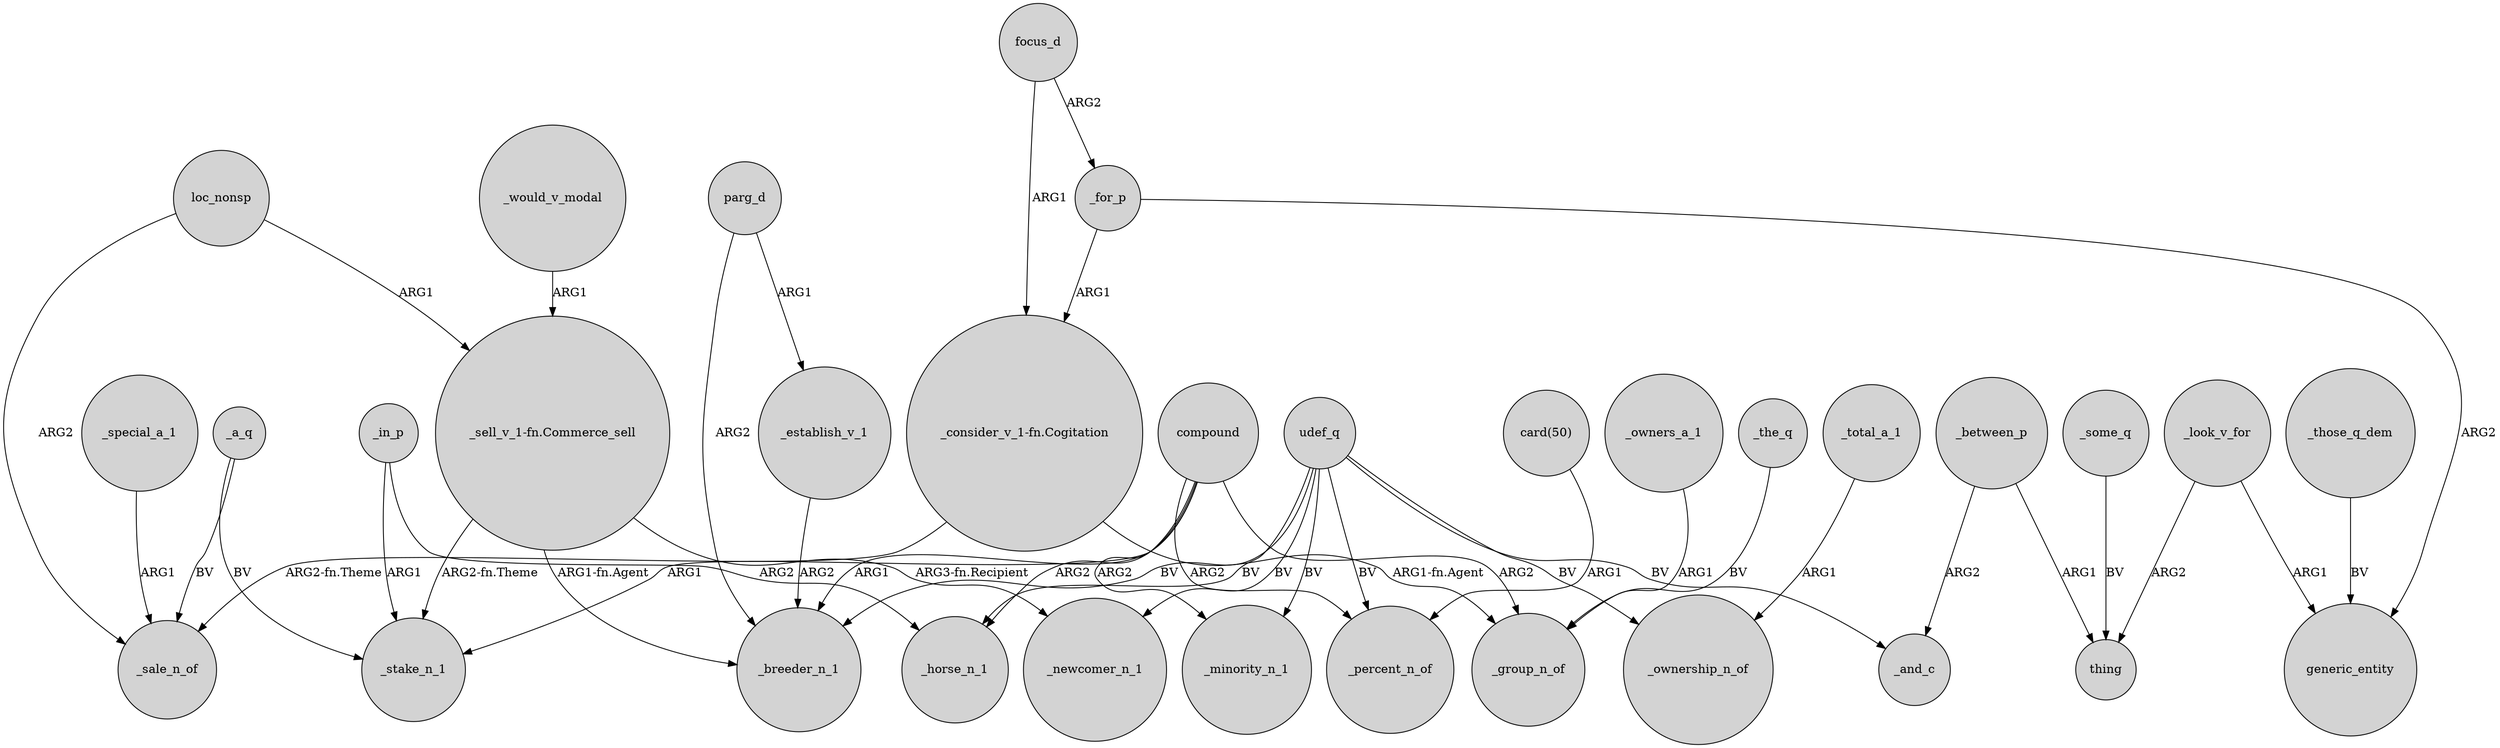 digraph {
	node [shape=circle style=filled]
	_a_q -> _sale_n_of [label=BV]
	_a_q -> _stake_n_1 [label=BV]
	loc_nonsp -> _sale_n_of [label=ARG2]
	compound -> _breeder_n_1 [label=ARG1]
	_in_p -> _horse_n_1 [label=ARG2]
	udef_q -> _newcomer_n_1 [label=BV]
	_some_q -> thing [label=BV]
	udef_q -> _minority_n_1 [label=BV]
	"_sell_v_1-fn.Commerce_sell" -> _newcomer_n_1 [label="ARG3-fn.Recipient"]
	focus_d -> "_consider_v_1-fn.Cogitation" [label=ARG1]
	"_consider_v_1-fn.Cogitation" -> _group_n_of [label="ARG1-fn.Agent"]
	_for_p -> generic_entity [label=ARG2]
	_total_a_1 -> _ownership_n_of [label=ARG1]
	_the_q -> _group_n_of [label=BV]
	_owners_a_1 -> _group_n_of [label=ARG1]
	_would_v_modal -> "_sell_v_1-fn.Commerce_sell" [label=ARG1]
	compound -> _percent_n_of [label=ARG2]
	focus_d -> _for_p [label=ARG2]
	parg_d -> _establish_v_1 [label=ARG1]
	udef_q -> _breeder_n_1 [label=BV]
	_in_p -> _stake_n_1 [label=ARG1]
	_between_p -> thing [label=ARG1]
	compound -> _horse_n_1 [label=ARG2]
	udef_q -> _ownership_n_of [label=BV]
	"card(50)" -> _percent_n_of [label=ARG1]
	"_sell_v_1-fn.Commerce_sell" -> _breeder_n_1 [label="ARG1-fn.Agent"]
	compound -> _minority_n_1 [label=ARG2]
	_between_p -> _and_c [label=ARG2]
	_establish_v_1 -> _breeder_n_1 [label=ARG2]
	"_consider_v_1-fn.Cogitation" -> _sale_n_of [label="ARG2-fn.Theme"]
	compound -> _stake_n_1 [label=ARG1]
	_for_p -> "_consider_v_1-fn.Cogitation" [label=ARG1]
	udef_q -> _horse_n_1 [label=BV]
	udef_q -> _percent_n_of [label=BV]
	parg_d -> _breeder_n_1 [label=ARG2]
	loc_nonsp -> "_sell_v_1-fn.Commerce_sell" [label=ARG1]
	_look_v_for -> thing [label=ARG2]
	udef_q -> _and_c [label=BV]
	_special_a_1 -> _sale_n_of [label=ARG1]
	_those_q_dem -> generic_entity [label=BV]
	_look_v_for -> generic_entity [label=ARG1]
	compound -> _group_n_of [label=ARG2]
	"_sell_v_1-fn.Commerce_sell" -> _stake_n_1 [label="ARG2-fn.Theme"]
}
